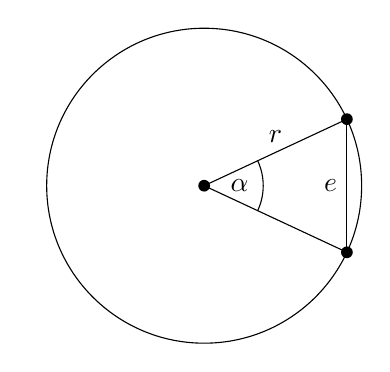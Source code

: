 \newcommand{\myrad}{2cm}
\newcommand{\myang}{25}
\begin{tikzpicture}

  \coordinate (O) at (0,0);
  \coordinate (M) at (1.812, 0 );
  \coordinate (U) at (\myang:\myrad);
  \coordinate (L) at (-\myang:\myrad);
  \draw (O) node[circle, inner sep=1.5pt, fill] {} circle [ radius = \myrad];
  \draw (U) node[circle, inner sep=1.5pt, fill] {};
  \draw (L) node[circle, inner sep=1.5pt, fill] {};
  \draw (U)  --  node[midway, above] {$r$} (O) -- (L);
  \draw (U) -- node[midway, left] {$e$} (L);
  \draw pic [draw, -, angle radius=.75cm,"$\alpha$"] {angle = L--O--U};
%  \draw (O) -- (M);

\end{tikzpicture}
